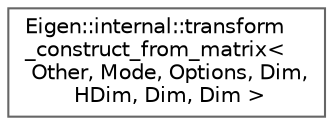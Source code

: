 digraph "Graphical Class Hierarchy"
{
 // LATEX_PDF_SIZE
  bgcolor="transparent";
  edge [fontname=Helvetica,fontsize=10,labelfontname=Helvetica,labelfontsize=10];
  node [fontname=Helvetica,fontsize=10,shape=box,height=0.2,width=0.4];
  rankdir="LR";
  Node0 [id="Node000000",label="Eigen::internal::transform\l_construct_from_matrix\<\l Other, Mode, Options, Dim,\l HDim, Dim, Dim \>",height=0.2,width=0.4,color="grey40", fillcolor="white", style="filled",URL="$structEigen_1_1internal_1_1transform__construct__from__matrix_3_01Other_00_01Mode_00_01Options_0c1b7d53342be06a2670ea017363cec47.html",tooltip=" "];
}
